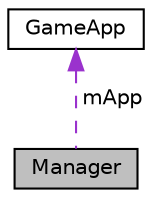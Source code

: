 digraph "Manager"
{
  edge [fontname="Helvetica",fontsize="10",labelfontname="Helvetica",labelfontsize="10"];
  node [fontname="Helvetica",fontsize="10",shape=record];
  Node1 [label="Manager",height=0.2,width=0.4,color="black", fillcolor="grey75", style="filled", fontcolor="black"];
  Node2 -> Node1 [dir="back",color="darkorchid3",fontsize="10",style="dashed",label=" mApp" ,fontname="Helvetica"];
  Node2 [label="GameApp",height=0.2,width=0.4,color="black", fillcolor="white", style="filled",URL="$classGameApp.html"];
}
